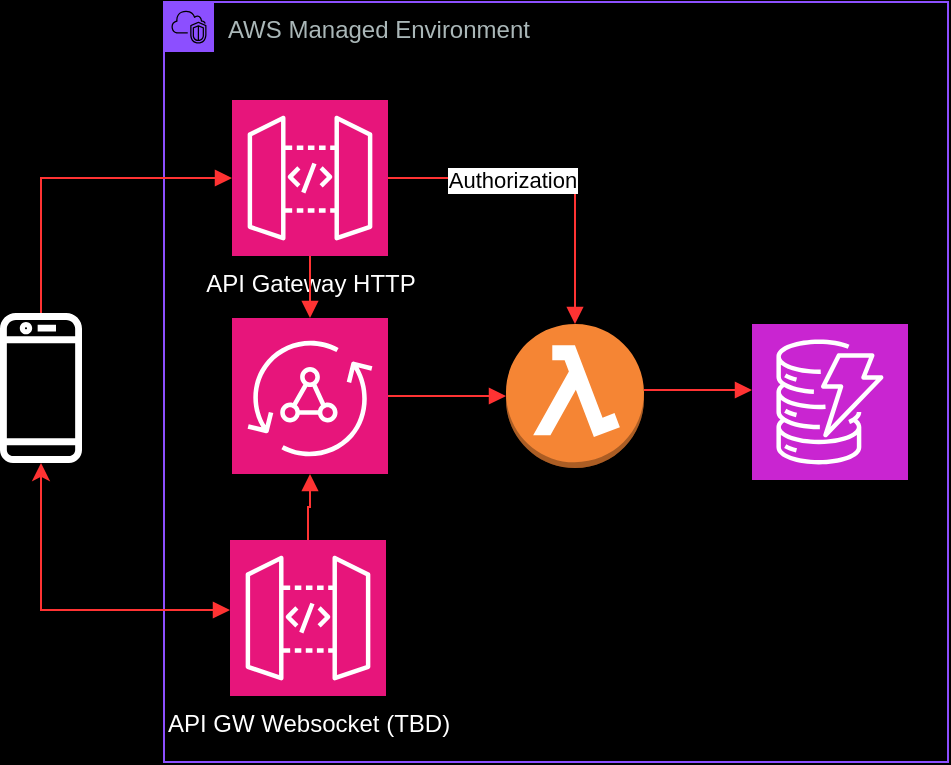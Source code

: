 <mxfile version="26.3.0">
  <diagram name="Page-1" id="RGOq8lqfi6i8Ctn7MAA8">
    <mxGraphModel dx="1034" dy="632" grid="0" gridSize="10" guides="1" tooltips="1" connect="1" arrows="1" fold="1" page="1" pageScale="1" pageWidth="850" pageHeight="1100" background="light-dark(#000000,#000000)" math="0" shadow="0">
      <root>
        <mxCell id="0" />
        <mxCell id="1" parent="0" />
        <mxCell id="wvd1j4CsccvjR-k-unC9-2" value="AWS Managed Environment" style="points=[[0,0],[0.25,0],[0.5,0],[0.75,0],[1,0],[1,0.25],[1,0.5],[1,0.75],[1,1],[0.75,1],[0.5,1],[0.25,1],[0,1],[0,0.75],[0,0.5],[0,0.25]];outlineConnect=0;gradientColor=none;html=1;whiteSpace=wrap;fontSize=12;fontStyle=0;container=1;pointerEvents=0;collapsible=0;recursiveResize=0;shape=mxgraph.aws4.group;grIcon=mxgraph.aws4.group_vpc2;strokeColor=#8C4FFF;fillColor=light-dark(#000000,#660033);verticalAlign=top;align=left;spacingLeft=30;fontColor=light-dark(#AAB7B8,#FFFFFF);dashed=0;" parent="1" vertex="1">
          <mxGeometry x="130" y="280" width="392" height="380" as="geometry" />
        </mxCell>
        <mxCell id="jXmrlD668ytqve9jY46r-1" value="Lambda" style="outlineConnect=0;dashed=0;verticalLabelPosition=bottom;verticalAlign=top;align=center;html=1;shape=mxgraph.aws3.lambda_function;fillColor=#F58534;gradientColor=none;" parent="wvd1j4CsccvjR-k-unC9-2" vertex="1">
          <mxGeometry x="171" y="161" width="69" height="72" as="geometry" />
        </mxCell>
        <mxCell id="jXmrlD668ytqve9jY46r-2" value="AppS&lt;span style=&quot;background-color: transparent; color: light-dark(rgb(0, 0, 0), rgb(255, 255, 255));&quot;&gt;ync&lt;/span&gt;" style="sketch=0;points=[[0,0,0],[0.25,0,0],[0.5,0,0],[0.75,0,0],[1,0,0],[0,1,0],[0.25,1,0],[0.5,1,0],[0.75,1,0],[1,1,0],[0,0.25,0],[0,0.5,0],[0,0.75,0],[1,0.25,0],[1,0.5,0],[1,0.75,0]];outlineConnect=0;fontColor=light-dark(#000000,#FFFFFF);fillColor=#E7157B;strokeColor=#ffffff;dashed=0;verticalLabelPosition=bottom;verticalAlign=top;align=center;html=1;fontSize=12;fontStyle=0;aspect=fixed;shape=mxgraph.aws4.resourceIcon;resIcon=mxgraph.aws4.appsync;" parent="wvd1j4CsccvjR-k-unC9-2" vertex="1">
          <mxGeometry x="34" y="158" width="78" height="78" as="geometry" />
        </mxCell>
        <mxCell id="jXmrlD668ytqve9jY46r-3" value="" style="edgeStyle=orthogonalEdgeStyle;html=1;endArrow=block;elbow=vertical;startArrow=none;endFill=1;strokeColor=#FF3333;rounded=0;" parent="wvd1j4CsccvjR-k-unC9-2" source="jXmrlD668ytqve9jY46r-2" target="jXmrlD668ytqve9jY46r-1" edge="1">
          <mxGeometry width="100" relative="1" as="geometry">
            <mxPoint x="-25" y="119" as="sourcePoint" />
            <mxPoint x="131" y="168" as="targetPoint" />
          </mxGeometry>
        </mxCell>
        <mxCell id="jXmrlD668ytqve9jY46r-4" value="&lt;font style=&quot;color: light-dark(rgb(0, 0, 0), rgb(255, 255, 255));&quot;&gt;DynamoDB&lt;/font&gt;" style="sketch=0;points=[[0,0,0],[0.25,0,0],[0.5,0,0],[0.75,0,0],[1,0,0],[0,1,0],[0.25,1,0],[0.5,1,0],[0.75,1,0],[1,1,0],[0,0.25,0],[0,0.5,0],[0,0.75,0],[1,0.25,0],[1,0.5,0],[1,0.75,0]];outlineConnect=0;fontColor=#232F3E;fillColor=#C925D1;strokeColor=#ffffff;dashed=0;verticalLabelPosition=bottom;verticalAlign=top;align=center;html=1;fontSize=12;fontStyle=0;aspect=fixed;shape=mxgraph.aws4.resourceIcon;resIcon=mxgraph.aws4.dynamodb;" parent="wvd1j4CsccvjR-k-unC9-2" vertex="1">
          <mxGeometry x="294" y="161" width="78" height="78" as="geometry" />
        </mxCell>
        <mxCell id="jXmrlD668ytqve9jY46r-5" value="" style="edgeStyle=orthogonalEdgeStyle;html=1;endArrow=block;elbow=vertical;startArrow=none;endFill=1;strokeColor=#FF3333;rounded=0;" parent="wvd1j4CsccvjR-k-unC9-2" source="jXmrlD668ytqve9jY46r-1" target="jXmrlD668ytqve9jY46r-4" edge="1">
          <mxGeometry width="100" relative="1" as="geometry">
            <mxPoint x="-25" y="119" as="sourcePoint" />
            <mxPoint x="83" y="168" as="targetPoint" />
            <Array as="points">
              <mxPoint x="261" y="194" />
              <mxPoint x="261" y="194" />
            </Array>
          </mxGeometry>
        </mxCell>
        <mxCell id="wvd1j4CsccvjR-k-unC9-4" value="&lt;font&gt;API Gateway HTTP&lt;/font&gt;" style="sketch=0;points=[[0,0,0],[0.25,0,0],[0.5,0,0],[0.75,0,0],[1,0,0],[0,1,0],[0.25,1,0],[0.5,1,0],[0.75,1,0],[1,1,0],[0,0.25,0],[0,0.5,0],[0,0.75,0],[1,0.25,0],[1,0.5,0],[1,0.75,0]];outlineConnect=0;fillColor=#E7157B;strokeColor=#ffffff;dashed=0;verticalLabelPosition=bottom;verticalAlign=top;align=center;html=1;aspect=fixed;shape=mxgraph.aws4.resourceIcon;resIcon=mxgraph.aws4.api_gateway;fontColor=light-dark(#FFFFFF,#FFFFFF);" parent="1" vertex="1">
          <mxGeometry x="164" y="329" width="78" height="78" as="geometry" />
        </mxCell>
        <mxCell id="wvd1j4CsccvjR-k-unC9-5" value="API GW Websocket (TBD)" style="sketch=0;points=[[0,0,0],[0.25,0,0],[0.5,0,0],[0.75,0,0],[1,0,0],[0,1,0],[0.25,1,0],[0.5,1,0],[0.75,1,0],[1,1,0],[0,0.25,0],[0,0.5,0],[0,0.75,0],[1,0.25,0],[1,0.5,0],[1,0.75,0]];outlineConnect=0;fontColor=light-dark(#FFFFFF,#FDFDFD);fillColor=#E7157B;strokeColor=#ffffff;verticalLabelPosition=bottom;verticalAlign=top;align=center;html=1;fontSize=12;fontStyle=0;aspect=fixed;shape=mxgraph.aws4.resourceIcon;resIcon=mxgraph.aws4.api_gateway;dashed=1;dashPattern=12 12;" parent="1" vertex="1">
          <mxGeometry x="163" y="549" width="78" height="78" as="geometry" />
        </mxCell>
        <mxCell id="wvd1j4CsccvjR-k-unC9-13" value="" style="edgeStyle=orthogonalEdgeStyle;html=1;endArrow=block;elbow=vertical;startArrow=none;endFill=1;strokeColor=#FF3333;rounded=0;" parent="1" source="wvd1j4CsccvjR-k-unC9-5" target="jXmrlD668ytqve9jY46r-2" edge="1">
          <mxGeometry width="100" relative="1" as="geometry">
            <mxPoint x="218" y="399" as="sourcePoint" />
            <mxPoint x="375.5" y="507" as="targetPoint" />
          </mxGeometry>
        </mxCell>
        <mxCell id="wvd1j4CsccvjR-k-unC9-19" value="" style="sketch=0;outlineConnect=0;fontColor=#FFFFFF;gradientColor=none;fillColor=light-dark(#FFFFFF,#007FFF);strokeColor=none;dashed=0;verticalLabelPosition=bottom;verticalAlign=top;align=center;html=1;fontSize=12;fontStyle=0;aspect=fixed;pointerEvents=1;shape=mxgraph.aws4.mobile_client;" parent="1" vertex="1">
          <mxGeometry x="48" y="434" width="41" height="78" as="geometry" />
        </mxCell>
        <mxCell id="wvd1j4CsccvjR-k-unC9-20" value="" style="edgeStyle=orthogonalEdgeStyle;html=1;endArrow=block;elbow=vertical;startArrow=none;endFill=1;strokeColor=#FF3333;rounded=0;" parent="1" source="wvd1j4CsccvjR-k-unC9-19" target="wvd1j4CsccvjR-k-unC9-4" edge="1">
          <mxGeometry width="100" relative="1" as="geometry">
            <mxPoint x="245" y="399" as="sourcePoint" />
            <mxPoint x="330" y="399" as="targetPoint" />
            <Array as="points">
              <mxPoint x="69" y="368" />
            </Array>
          </mxGeometry>
        </mxCell>
        <mxCell id="wvd1j4CsccvjR-k-unC9-22" value="" style="edgeStyle=orthogonalEdgeStyle;html=1;endArrow=block;elbow=vertical;startArrow=classic;endFill=1;strokeColor=#FF3333;rounded=0;startFill=1;" parent="1" source="wvd1j4CsccvjR-k-unC9-19" target="wvd1j4CsccvjR-k-unC9-5" edge="1">
          <mxGeometry width="100" relative="1" as="geometry">
            <mxPoint x="79" y="446" as="sourcePoint" />
            <mxPoint x="167" y="399" as="targetPoint" />
            <Array as="points">
              <mxPoint x="69" y="584" />
            </Array>
          </mxGeometry>
        </mxCell>
        <mxCell id="wvd1j4CsccvjR-k-unC9-12" value="" style="edgeStyle=orthogonalEdgeStyle;html=1;endArrow=block;elbow=vertical;startArrow=none;endFill=1;strokeColor=#FF3333;rounded=0;" parent="1" source="wvd1j4CsccvjR-k-unC9-4" target="jXmrlD668ytqve9jY46r-2" edge="1">
          <mxGeometry width="100" relative="1" as="geometry">
            <mxPoint x="229" y="410" as="sourcePoint" />
            <mxPoint x="369.5" y="456" as="targetPoint" />
          </mxGeometry>
        </mxCell>
        <mxCell id="joqS81-kMPTjd_gs5cnV-1" value="" style="edgeStyle=orthogonalEdgeStyle;html=1;endArrow=block;elbow=vertical;startArrow=none;endFill=1;strokeColor=#FF3333;rounded=0;" edge="1" parent="1" source="wvd1j4CsccvjR-k-unC9-4" target="jXmrlD668ytqve9jY46r-1">
          <mxGeometry width="100" relative="1" as="geometry">
            <mxPoint x="319" y="408" as="sourcePoint" />
            <mxPoint x="414" y="340" as="targetPoint" />
            <Array as="points" />
          </mxGeometry>
        </mxCell>
        <mxCell id="joqS81-kMPTjd_gs5cnV-4" value="Authorization" style="edgeLabel;html=1;align=center;verticalAlign=middle;resizable=0;points=[];" vertex="1" connectable="0" parent="joqS81-kMPTjd_gs5cnV-1">
          <mxGeometry x="-0.263" y="-1" relative="1" as="geometry">
            <mxPoint as="offset" />
          </mxGeometry>
        </mxCell>
      </root>
    </mxGraphModel>
  </diagram>
</mxfile>

